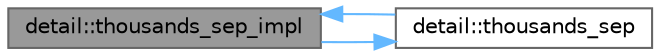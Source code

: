 digraph "detail::thousands_sep_impl"
{
 // LATEX_PDF_SIZE
  bgcolor="transparent";
  edge [fontname=Helvetica,fontsize=10,labelfontname=Helvetica,labelfontsize=10];
  node [fontname=Helvetica,fontsize=10,shape=box,height=0.2,width=0.4];
  rankdir="LR";
  Node1 [id="Node000001",label="detail::thousands_sep_impl",height=0.2,width=0.4,color="gray40", fillcolor="grey60", style="filled", fontcolor="black",tooltip=" "];
  Node1 -> Node2 [id="edge1_Node000001_Node000002",color="steelblue1",style="solid",tooltip=" "];
  Node2 [id="Node000002",label="detail::thousands_sep",height=0.2,width=0.4,color="grey40", fillcolor="white", style="filled",URL="$namespacedetail.html#a7dd77ce4fe6f606448a057de45122507",tooltip=" "];
  Node2 -> Node1 [id="edge2_Node000002_Node000001",color="steelblue1",style="solid",tooltip=" "];
}

